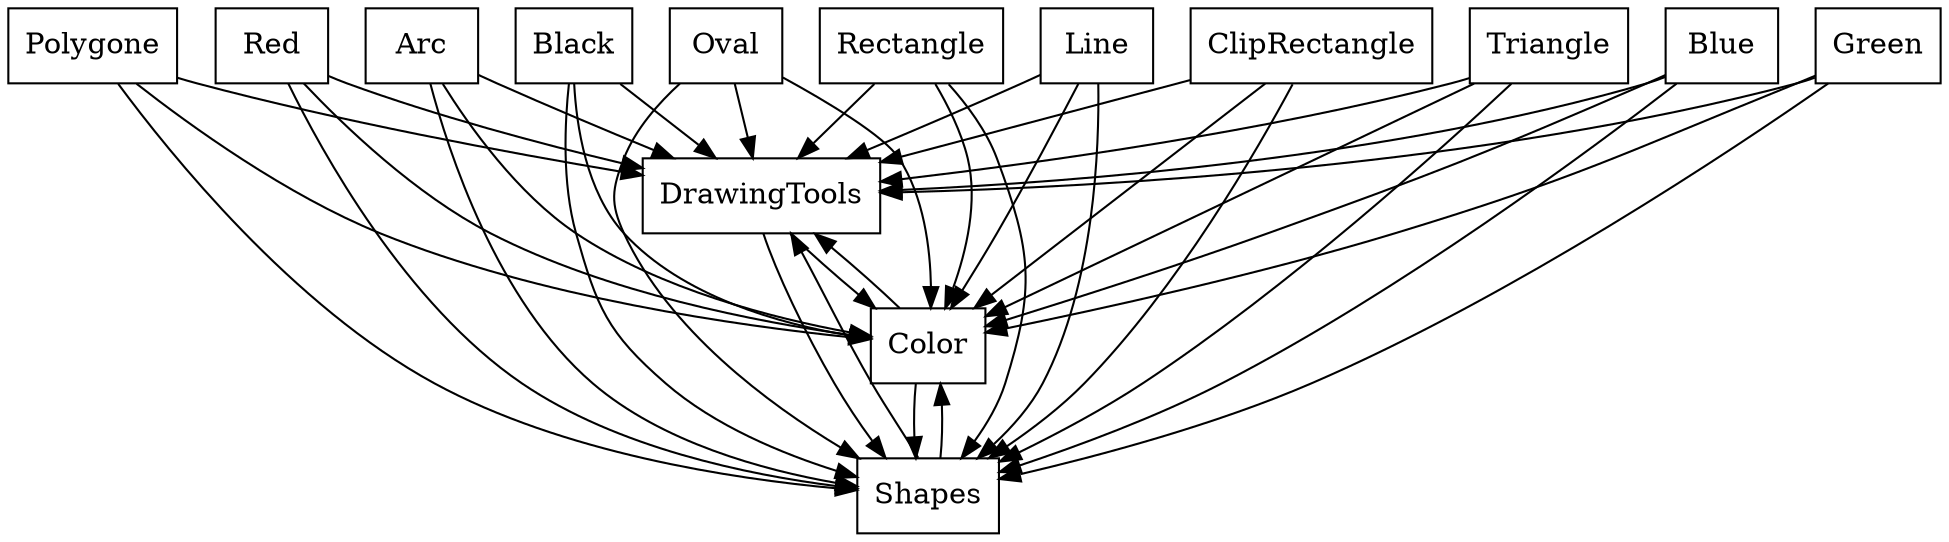digraph{
graph [rankdir=TB];
node [shape=box];
edge [arrowhead=normal];
0[label="Red",]
1[label="ClipRectangle",]
2[label="Arc",]
3[label="Black",]
4[label="DrawingTools",]
5[label="Polygone",]
6[label="Oval",]
7[label="Color",]
8[label="Triangle",]
9[label="Blue",]
10[label="Green",]
11[label="Shapes",]
12[label="Rectangle",]
13[label="Line",]
0->4[label="",]
0->7[label="",]
0->11[label="",]
1->4[label="",]
1->7[label="",]
1->11[label="",]
2->4[label="",]
2->7[label="",]
2->11[label="",]
3->4[label="",]
3->7[label="",]
3->11[label="",]
4->7[label="",]
4->11[label="",]
5->4[label="",]
5->7[label="",]
5->11[label="",]
6->4[label="",]
6->7[label="",]
6->11[label="",]
7->4[label="",]
7->11[label="",]
8->4[label="",]
8->7[label="",]
8->11[label="",]
9->4[label="",]
9->7[label="",]
9->11[label="",]
10->4[label="",]
10->7[label="",]
10->11[label="",]
11->4[label="",]
11->7[label="",]
12->4[label="",]
12->7[label="",]
12->11[label="",]
13->4[label="",]
13->7[label="",]
13->11[label="",]
}
